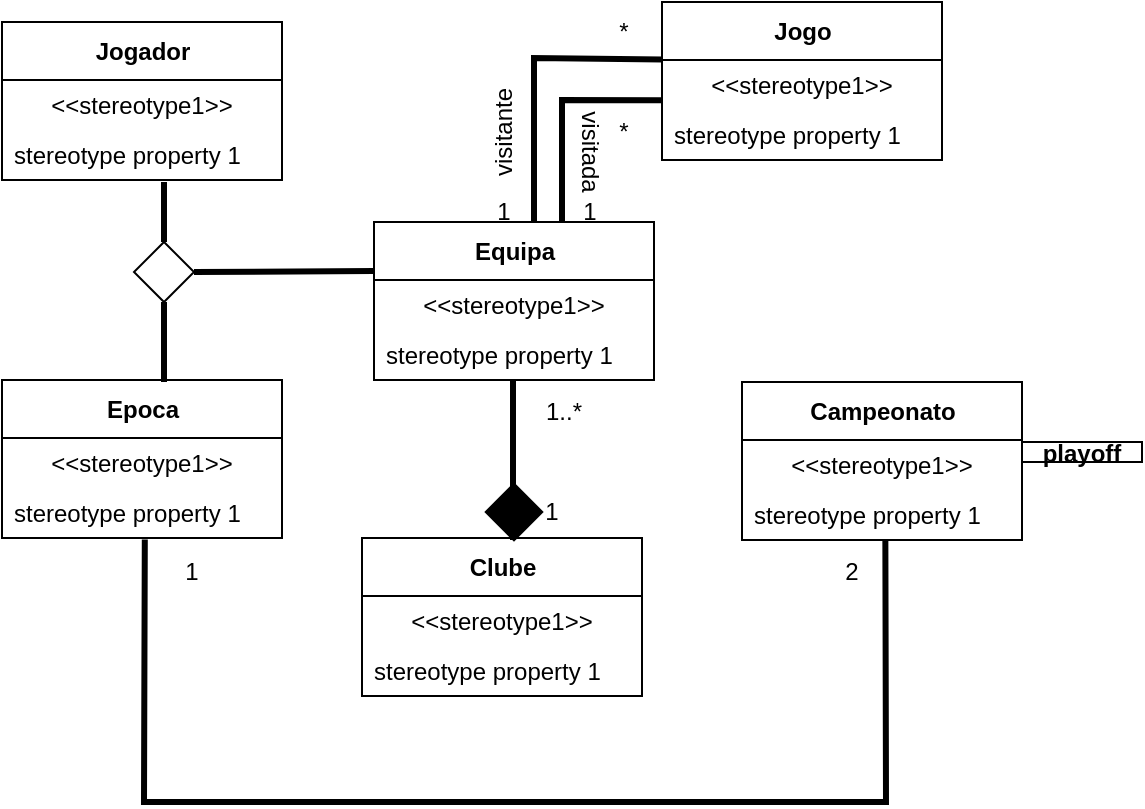 <mxfile version="20.4.0" type="device"><diagram id="BHZ3tkDbNW8xacTsxMPS" name="Page-1"><mxGraphModel dx="1138" dy="549" grid="1" gridSize="10" guides="1" tooltips="1" connect="1" arrows="1" fold="1" page="1" pageScale="1" pageWidth="827" pageHeight="1169" math="0" shadow="0"><root><mxCell id="0"/><mxCell id="1" parent="0"/><mxCell id="LfaRm_r3rV93z8GZ3yQr-71" value="" style="group" vertex="1" connectable="0" parent="1"><mxGeometry x="40" y="160" width="510" height="400" as="geometry"/></mxCell><mxCell id="LfaRm_r3rV93z8GZ3yQr-1" value="Campeonato" style="swimlane;fontStyle=1;align=center;verticalAlign=middle;childLayout=stackLayout;horizontal=1;startSize=29;horizontalStack=0;resizeParent=1;resizeParentMax=0;resizeLast=0;collapsible=0;marginBottom=0;html=1;" vertex="1" parent="LfaRm_r3rV93z8GZ3yQr-71"><mxGeometry x="370" y="190" width="140" height="79" as="geometry"/></mxCell><mxCell id="LfaRm_r3rV93z8GZ3yQr-2" value="&amp;lt;&amp;lt;stereotype1&amp;gt;&amp;gt;" style="text;html=1;strokeColor=none;fillColor=none;align=center;verticalAlign=middle;spacingLeft=4;spacingRight=4;overflow=hidden;rotatable=0;points=[[0,0.5],[1,0.5]];portConstraint=eastwest;" vertex="1" parent="LfaRm_r3rV93z8GZ3yQr-1"><mxGeometry y="29" width="140" height="25" as="geometry"/></mxCell><mxCell id="LfaRm_r3rV93z8GZ3yQr-3" value="stereotype property 1" style="text;html=1;strokeColor=none;fillColor=none;align=left;verticalAlign=middle;spacingLeft=4;spacingRight=4;overflow=hidden;rotatable=0;points=[[0,0.5],[1,0.5]];portConstraint=eastwest;" vertex="1" parent="LfaRm_r3rV93z8GZ3yQr-1"><mxGeometry y="54" width="140" height="25" as="geometry"/></mxCell><mxCell id="LfaRm_r3rV93z8GZ3yQr-24" value="" style="group" vertex="1" connectable="0" parent="LfaRm_r3rV93z8GZ3yQr-71"><mxGeometry y="10" width="326" height="337" as="geometry"/></mxCell><mxCell id="LfaRm_r3rV93z8GZ3yQr-10" value="Equipa" style="swimlane;fontStyle=1;align=center;verticalAlign=middle;childLayout=stackLayout;horizontal=1;startSize=29;horizontalStack=0;resizeParent=1;resizeParentMax=0;resizeLast=0;collapsible=0;marginBottom=0;html=1;" vertex="1" parent="LfaRm_r3rV93z8GZ3yQr-24"><mxGeometry x="186" y="100" width="140" height="79" as="geometry"/></mxCell><mxCell id="LfaRm_r3rV93z8GZ3yQr-11" value="&amp;lt;&amp;lt;stereotype1&amp;gt;&amp;gt;" style="text;html=1;strokeColor=none;fillColor=none;align=center;verticalAlign=middle;spacingLeft=4;spacingRight=4;overflow=hidden;rotatable=0;points=[[0,0.5],[1,0.5]];portConstraint=eastwest;" vertex="1" parent="LfaRm_r3rV93z8GZ3yQr-10"><mxGeometry y="29" width="140" height="25" as="geometry"/></mxCell><mxCell id="LfaRm_r3rV93z8GZ3yQr-12" value="stereotype property 1" style="text;html=1;strokeColor=none;fillColor=none;align=left;verticalAlign=middle;spacingLeft=4;spacingRight=4;overflow=hidden;rotatable=0;points=[[0,0.5],[1,0.5]];portConstraint=eastwest;" vertex="1" parent="LfaRm_r3rV93z8GZ3yQr-10"><mxGeometry y="54" width="140" height="25" as="geometry"/></mxCell><mxCell id="LfaRm_r3rV93z8GZ3yQr-13" value="Epoca" style="swimlane;fontStyle=1;align=center;verticalAlign=middle;childLayout=stackLayout;horizontal=1;startSize=29;horizontalStack=0;resizeParent=1;resizeParentMax=0;resizeLast=0;collapsible=0;marginBottom=0;html=1;" vertex="1" parent="LfaRm_r3rV93z8GZ3yQr-24"><mxGeometry y="179" width="140" height="79" as="geometry"/></mxCell><mxCell id="LfaRm_r3rV93z8GZ3yQr-14" value="&amp;lt;&amp;lt;stereotype1&amp;gt;&amp;gt;" style="text;html=1;strokeColor=none;fillColor=none;align=center;verticalAlign=middle;spacingLeft=4;spacingRight=4;overflow=hidden;rotatable=0;points=[[0,0.5],[1,0.5]];portConstraint=eastwest;" vertex="1" parent="LfaRm_r3rV93z8GZ3yQr-13"><mxGeometry y="29" width="140" height="25" as="geometry"/></mxCell><mxCell id="LfaRm_r3rV93z8GZ3yQr-15" value="stereotype property 1" style="text;html=1;strokeColor=none;fillColor=none;align=left;verticalAlign=middle;spacingLeft=4;spacingRight=4;overflow=hidden;rotatable=0;points=[[0,0.5],[1,0.5]];portConstraint=eastwest;" vertex="1" parent="LfaRm_r3rV93z8GZ3yQr-13"><mxGeometry y="54" width="140" height="25" as="geometry"/></mxCell><mxCell id="LfaRm_r3rV93z8GZ3yQr-16" value="Jogador" style="swimlane;fontStyle=1;align=center;verticalAlign=middle;childLayout=stackLayout;horizontal=1;startSize=29;horizontalStack=0;resizeParent=1;resizeParentMax=0;resizeLast=0;collapsible=0;marginBottom=0;html=1;" vertex="1" parent="LfaRm_r3rV93z8GZ3yQr-24"><mxGeometry width="140" height="79" as="geometry"/></mxCell><mxCell id="LfaRm_r3rV93z8GZ3yQr-17" value="&amp;lt;&amp;lt;stereotype1&amp;gt;&amp;gt;" style="text;html=1;strokeColor=none;fillColor=none;align=center;verticalAlign=middle;spacingLeft=4;spacingRight=4;overflow=hidden;rotatable=0;points=[[0,0.5],[1,0.5]];portConstraint=eastwest;" vertex="1" parent="LfaRm_r3rV93z8GZ3yQr-16"><mxGeometry y="29" width="140" height="25" as="geometry"/></mxCell><mxCell id="LfaRm_r3rV93z8GZ3yQr-18" value="stereotype property 1" style="text;html=1;strokeColor=none;fillColor=none;align=left;verticalAlign=middle;spacingLeft=4;spacingRight=4;overflow=hidden;rotatable=0;points=[[0,0.5],[1,0.5]];portConstraint=eastwest;" vertex="1" parent="LfaRm_r3rV93z8GZ3yQr-16"><mxGeometry y="54" width="140" height="25" as="geometry"/></mxCell><mxCell id="LfaRm_r3rV93z8GZ3yQr-20" value="" style="endArrow=none;startArrow=none;endFill=0;startFill=0;endSize=8;html=1;verticalAlign=bottom;labelBackgroundColor=none;strokeWidth=3;rounded=0;exitX=1;exitY=0.5;exitDx=0;exitDy=0;" edge="1" parent="LfaRm_r3rV93z8GZ3yQr-24" source="LfaRm_r3rV93z8GZ3yQr-21"><mxGeometry width="160" relative="1" as="geometry"><mxPoint x="106" y="124.5" as="sourcePoint"/><mxPoint x="186" y="124.5" as="targetPoint"/></mxGeometry></mxCell><mxCell id="LfaRm_r3rV93z8GZ3yQr-21" value="" style="rhombus;" vertex="1" parent="LfaRm_r3rV93z8GZ3yQr-24"><mxGeometry x="66" y="110" width="30" height="30" as="geometry"/></mxCell><mxCell id="LfaRm_r3rV93z8GZ3yQr-22" value="" style="endArrow=none;startArrow=none;endFill=0;startFill=0;endSize=8;html=1;verticalAlign=bottom;labelBackgroundColor=none;strokeWidth=3;rounded=0;exitX=0.5;exitY=1;exitDx=0;exitDy=0;" edge="1" parent="LfaRm_r3rV93z8GZ3yQr-24" source="LfaRm_r3rV93z8GZ3yQr-21"><mxGeometry width="160" relative="1" as="geometry"><mxPoint x="30" y="150" as="sourcePoint"/><mxPoint x="81" y="180" as="targetPoint"/></mxGeometry></mxCell><mxCell id="LfaRm_r3rV93z8GZ3yQr-23" value="" style="endArrow=none;startArrow=none;endFill=0;startFill=0;endSize=8;html=1;verticalAlign=bottom;labelBackgroundColor=none;strokeWidth=3;rounded=0;entryX=0.5;entryY=0;entryDx=0;entryDy=0;" edge="1" parent="LfaRm_r3rV93z8GZ3yQr-24" target="LfaRm_r3rV93z8GZ3yQr-21"><mxGeometry width="160" relative="1" as="geometry"><mxPoint x="81" y="80" as="sourcePoint"/><mxPoint x="146" y="110" as="targetPoint"/></mxGeometry></mxCell><mxCell id="LfaRm_r3rV93z8GZ3yQr-7" value="Clube" style="swimlane;fontStyle=1;align=center;verticalAlign=middle;childLayout=stackLayout;horizontal=1;startSize=29;horizontalStack=0;resizeParent=1;resizeParentMax=0;resizeLast=0;collapsible=0;marginBottom=0;html=1;" vertex="1" parent="LfaRm_r3rV93z8GZ3yQr-24"><mxGeometry x="180" y="258" width="140" height="79" as="geometry"/></mxCell><mxCell id="LfaRm_r3rV93z8GZ3yQr-8" value="&amp;lt;&amp;lt;stereotype1&amp;gt;&amp;gt;" style="text;html=1;strokeColor=none;fillColor=none;align=center;verticalAlign=middle;spacingLeft=4;spacingRight=4;overflow=hidden;rotatable=0;points=[[0,0.5],[1,0.5]];portConstraint=eastwest;" vertex="1" parent="LfaRm_r3rV93z8GZ3yQr-7"><mxGeometry y="29" width="140" height="25" as="geometry"/></mxCell><mxCell id="LfaRm_r3rV93z8GZ3yQr-9" value="stereotype property 1" style="text;html=1;strokeColor=none;fillColor=none;align=left;verticalAlign=middle;spacingLeft=4;spacingRight=4;overflow=hidden;rotatable=0;points=[[0,0.5],[1,0.5]];portConstraint=eastwest;" vertex="1" parent="LfaRm_r3rV93z8GZ3yQr-7"><mxGeometry y="54" width="140" height="25" as="geometry"/></mxCell><mxCell id="LfaRm_r3rV93z8GZ3yQr-28" value="" style="endArrow=none;startArrow=none;endFill=0;startFill=0;endSize=8;html=1;verticalAlign=bottom;labelBackgroundColor=none;strokeWidth=3;rounded=0;" edge="1" parent="LfaRm_r3rV93z8GZ3yQr-24"><mxGeometry width="160" relative="1" as="geometry"><mxPoint x="255.5" y="259" as="sourcePoint"/><mxPoint x="255.5" y="179" as="targetPoint"/></mxGeometry></mxCell><mxCell id="LfaRm_r3rV93z8GZ3yQr-29" value="1" style="text;html=1;strokeColor=none;fillColor=none;align=center;verticalAlign=middle;whiteSpace=wrap;rounded=0;" vertex="1" parent="LfaRm_r3rV93z8GZ3yQr-24"><mxGeometry x="260" y="240" width="30" height="10" as="geometry"/></mxCell><mxCell id="LfaRm_r3rV93z8GZ3yQr-30" value="" style="fontStyle=0;labelPosition=right;verticalLabelPosition=middle;align=left;verticalAlign=middle;spacingLeft=2;html=1;points=[[0,0.5],[1,0.5]];fillColor=strokeColor;direction=south;rotation=-45;" vertex="1" parent="LfaRm_r3rV93z8GZ3yQr-24"><mxGeometry x="246" y="235" width="20" height="20" as="geometry"/></mxCell><mxCell id="LfaRm_r3rV93z8GZ3yQr-31" value="1..*" style="text;html=1;strokeColor=none;fillColor=none;align=center;verticalAlign=middle;whiteSpace=wrap;rounded=0;" vertex="1" parent="LfaRm_r3rV93z8GZ3yQr-24"><mxGeometry x="266" y="190" width="30" height="10" as="geometry"/></mxCell><mxCell id="LfaRm_r3rV93z8GZ3yQr-35" value="" style="endArrow=none;startArrow=none;endFill=0;startFill=0;endSize=8;html=1;verticalAlign=bottom;labelBackgroundColor=none;strokeWidth=3;rounded=0;exitX=0.003;exitY=-0.011;exitDx=0;exitDy=0;exitPerimeter=0;" edge="1" parent="LfaRm_r3rV93z8GZ3yQr-24" source="LfaRm_r3rV93z8GZ3yQr-26"><mxGeometry width="160" relative="1" as="geometry"><mxPoint x="320" y="30" as="sourcePoint"/><mxPoint x="266" y="100" as="targetPoint"/><Array as="points"><mxPoint x="266" y="18"/></Array></mxGeometry></mxCell><mxCell id="LfaRm_r3rV93z8GZ3yQr-58" value="1" style="text;html=1;strokeColor=none;fillColor=none;align=center;verticalAlign=middle;whiteSpace=wrap;rounded=0;" vertex="1" parent="LfaRm_r3rV93z8GZ3yQr-24"><mxGeometry x="279" y="90" width="30" height="10" as="geometry"/></mxCell><mxCell id="LfaRm_r3rV93z8GZ3yQr-59" value="1" style="text;html=1;strokeColor=none;fillColor=none;align=center;verticalAlign=middle;whiteSpace=wrap;rounded=0;" vertex="1" parent="LfaRm_r3rV93z8GZ3yQr-24"><mxGeometry x="236" y="90" width="30" height="10" as="geometry"/></mxCell><mxCell id="LfaRm_r3rV93z8GZ3yQr-60" value="*" style="text;html=1;strokeColor=none;fillColor=none;align=center;verticalAlign=middle;whiteSpace=wrap;rounded=0;" vertex="1" parent="LfaRm_r3rV93z8GZ3yQr-24"><mxGeometry x="296" y="50" width="30" height="10" as="geometry"/></mxCell><mxCell id="LfaRm_r3rV93z8GZ3yQr-61" value="*" style="text;html=1;strokeColor=none;fillColor=none;align=center;verticalAlign=middle;whiteSpace=wrap;rounded=0;" vertex="1" parent="LfaRm_r3rV93z8GZ3yQr-24"><mxGeometry x="296" width="30" height="10" as="geometry"/></mxCell><mxCell id="LfaRm_r3rV93z8GZ3yQr-62" value="visitante&lt;span style=&quot;color: rgba(0, 0, 0, 0); font-family: monospace; font-size: 0px; text-align: start;&quot;&gt;%3CmxGraphModel%3E%3Croot%3E%3CmxCell%20id%3D%220%22%2F%3E%3CmxCell%20id%3D%221%22%20parent%3D%220%22%2F%3E%3CmxCell%20id%3D%222%22%20value%3D%22*%22%20style%3D%22text%3Bhtml%3D1%3BstrokeColor%3Dnone%3BfillColor%3Dnone%3Balign%3Dcenter%3BverticalAlign%3Dmiddle%3BwhiteSpace%3Dwrap%3Brounded%3D0%3B%22%20vertex%3D%221%22%20parent%3D%221%22%3E%3CmxGeometry%20x%3D%22416%22%20y%3D%2240%22%20width%3D%2230%22%20height%3D%2210%22%20as%3D%22geometry%22%2F%3E%3C%2FmxCell%3E%3C%2Froot%3E%3C%2FmxGraphModel%3E&lt;/span&gt;" style="text;html=1;strokeColor=none;fillColor=none;align=center;verticalAlign=middle;whiteSpace=wrap;rounded=0;rotation=-90;" vertex="1" parent="LfaRm_r3rV93z8GZ3yQr-24"><mxGeometry x="236" y="50" width="30" height="10" as="geometry"/></mxCell><mxCell id="LfaRm_r3rV93z8GZ3yQr-65" value="visitada" style="text;html=1;strokeColor=none;fillColor=none;align=center;verticalAlign=middle;whiteSpace=wrap;rounded=0;rotation=90;" vertex="1" parent="LfaRm_r3rV93z8GZ3yQr-24"><mxGeometry x="279" y="60" width="30" height="10" as="geometry"/></mxCell><mxCell id="LfaRm_r3rV93z8GZ3yQr-70" value="1" style="text;html=1;strokeColor=none;fillColor=none;align=center;verticalAlign=middle;whiteSpace=wrap;rounded=0;" vertex="1" parent="LfaRm_r3rV93z8GZ3yQr-24"><mxGeometry x="80" y="270" width="30" height="10" as="geometry"/></mxCell><mxCell id="LfaRm_r3rV93z8GZ3yQr-25" value="Jogo" style="swimlane;fontStyle=1;align=center;verticalAlign=middle;childLayout=stackLayout;horizontal=1;startSize=29;horizontalStack=0;resizeParent=1;resizeParentMax=0;resizeLast=0;collapsible=0;marginBottom=0;html=1;" vertex="1" parent="LfaRm_r3rV93z8GZ3yQr-71"><mxGeometry x="330" width="140" height="79" as="geometry"/></mxCell><mxCell id="LfaRm_r3rV93z8GZ3yQr-26" value="&amp;lt;&amp;lt;stereotype1&amp;gt;&amp;gt;" style="text;html=1;strokeColor=none;fillColor=none;align=center;verticalAlign=middle;spacingLeft=4;spacingRight=4;overflow=hidden;rotatable=0;points=[[0,0.5],[1,0.5]];portConstraint=eastwest;" vertex="1" parent="LfaRm_r3rV93z8GZ3yQr-25"><mxGeometry y="29" width="140" height="25" as="geometry"/></mxCell><mxCell id="LfaRm_r3rV93z8GZ3yQr-27" value="stereotype property 1" style="text;html=1;strokeColor=none;fillColor=none;align=left;verticalAlign=middle;spacingLeft=4;spacingRight=4;overflow=hidden;rotatable=0;points=[[0,0.5],[1,0.5]];portConstraint=eastwest;" vertex="1" parent="LfaRm_r3rV93z8GZ3yQr-25"><mxGeometry y="54" width="140" height="25" as="geometry"/></mxCell><mxCell id="LfaRm_r3rV93z8GZ3yQr-34" value="" style="endArrow=none;startArrow=none;endFill=0;startFill=0;endSize=8;html=1;verticalAlign=bottom;labelBackgroundColor=none;strokeWidth=3;rounded=0;exitX=0.003;exitY=0.804;exitDx=0;exitDy=0;exitPerimeter=0;" edge="1" parent="LfaRm_r3rV93z8GZ3yQr-71" source="LfaRm_r3rV93z8GZ3yQr-26"><mxGeometry width="160" relative="1" as="geometry"><mxPoint x="300" y="120" as="sourcePoint"/><mxPoint x="280" y="110" as="targetPoint"/><Array as="points"><mxPoint x="280" y="49"/></Array></mxGeometry></mxCell><mxCell id="LfaRm_r3rV93z8GZ3yQr-66" value="" style="endArrow=none;startArrow=none;endFill=0;startFill=0;endSize=8;html=1;verticalAlign=bottom;labelBackgroundColor=none;strokeWidth=3;rounded=0;exitX=0.51;exitY=1.029;exitDx=0;exitDy=0;exitPerimeter=0;" edge="1" parent="LfaRm_r3rV93z8GZ3yQr-71" source="LfaRm_r3rV93z8GZ3yQr-15"><mxGeometry width="160" relative="1" as="geometry"><mxPoint x="220" y="400.5" as="sourcePoint"/><mxPoint x="310" y="400" as="targetPoint"/><Array as="points"><mxPoint x="71" y="400"/></Array></mxGeometry></mxCell><mxCell id="LfaRm_r3rV93z8GZ3yQr-68" value="" style="endArrow=none;startArrow=none;endFill=0;startFill=0;endSize=8;html=1;verticalAlign=bottom;labelBackgroundColor=none;strokeWidth=3;rounded=0;exitX=0.512;exitY=1.018;exitDx=0;exitDy=0;exitPerimeter=0;" edge="1" parent="LfaRm_r3rV93z8GZ3yQr-71" source="LfaRm_r3rV93z8GZ3yQr-3"><mxGeometry width="160" relative="1" as="geometry"><mxPoint x="81.4" y="278.725" as="sourcePoint"/><mxPoint x="310" y="400" as="targetPoint"/><Array as="points"><mxPoint x="442" y="400"/></Array></mxGeometry></mxCell><mxCell id="LfaRm_r3rV93z8GZ3yQr-69" value="2" style="text;html=1;strokeColor=none;fillColor=none;align=center;verticalAlign=middle;whiteSpace=wrap;rounded=0;" vertex="1" parent="LfaRm_r3rV93z8GZ3yQr-71"><mxGeometry x="410" y="280" width="30" height="10" as="geometry"/></mxCell><mxCell id="LfaRm_r3rV93z8GZ3yQr-72" value="playoff" style="fontStyle=1;" vertex="1" parent="1"><mxGeometry x="550" y="380" width="60" height="10" as="geometry"/></mxCell></root></mxGraphModel></diagram></mxfile>